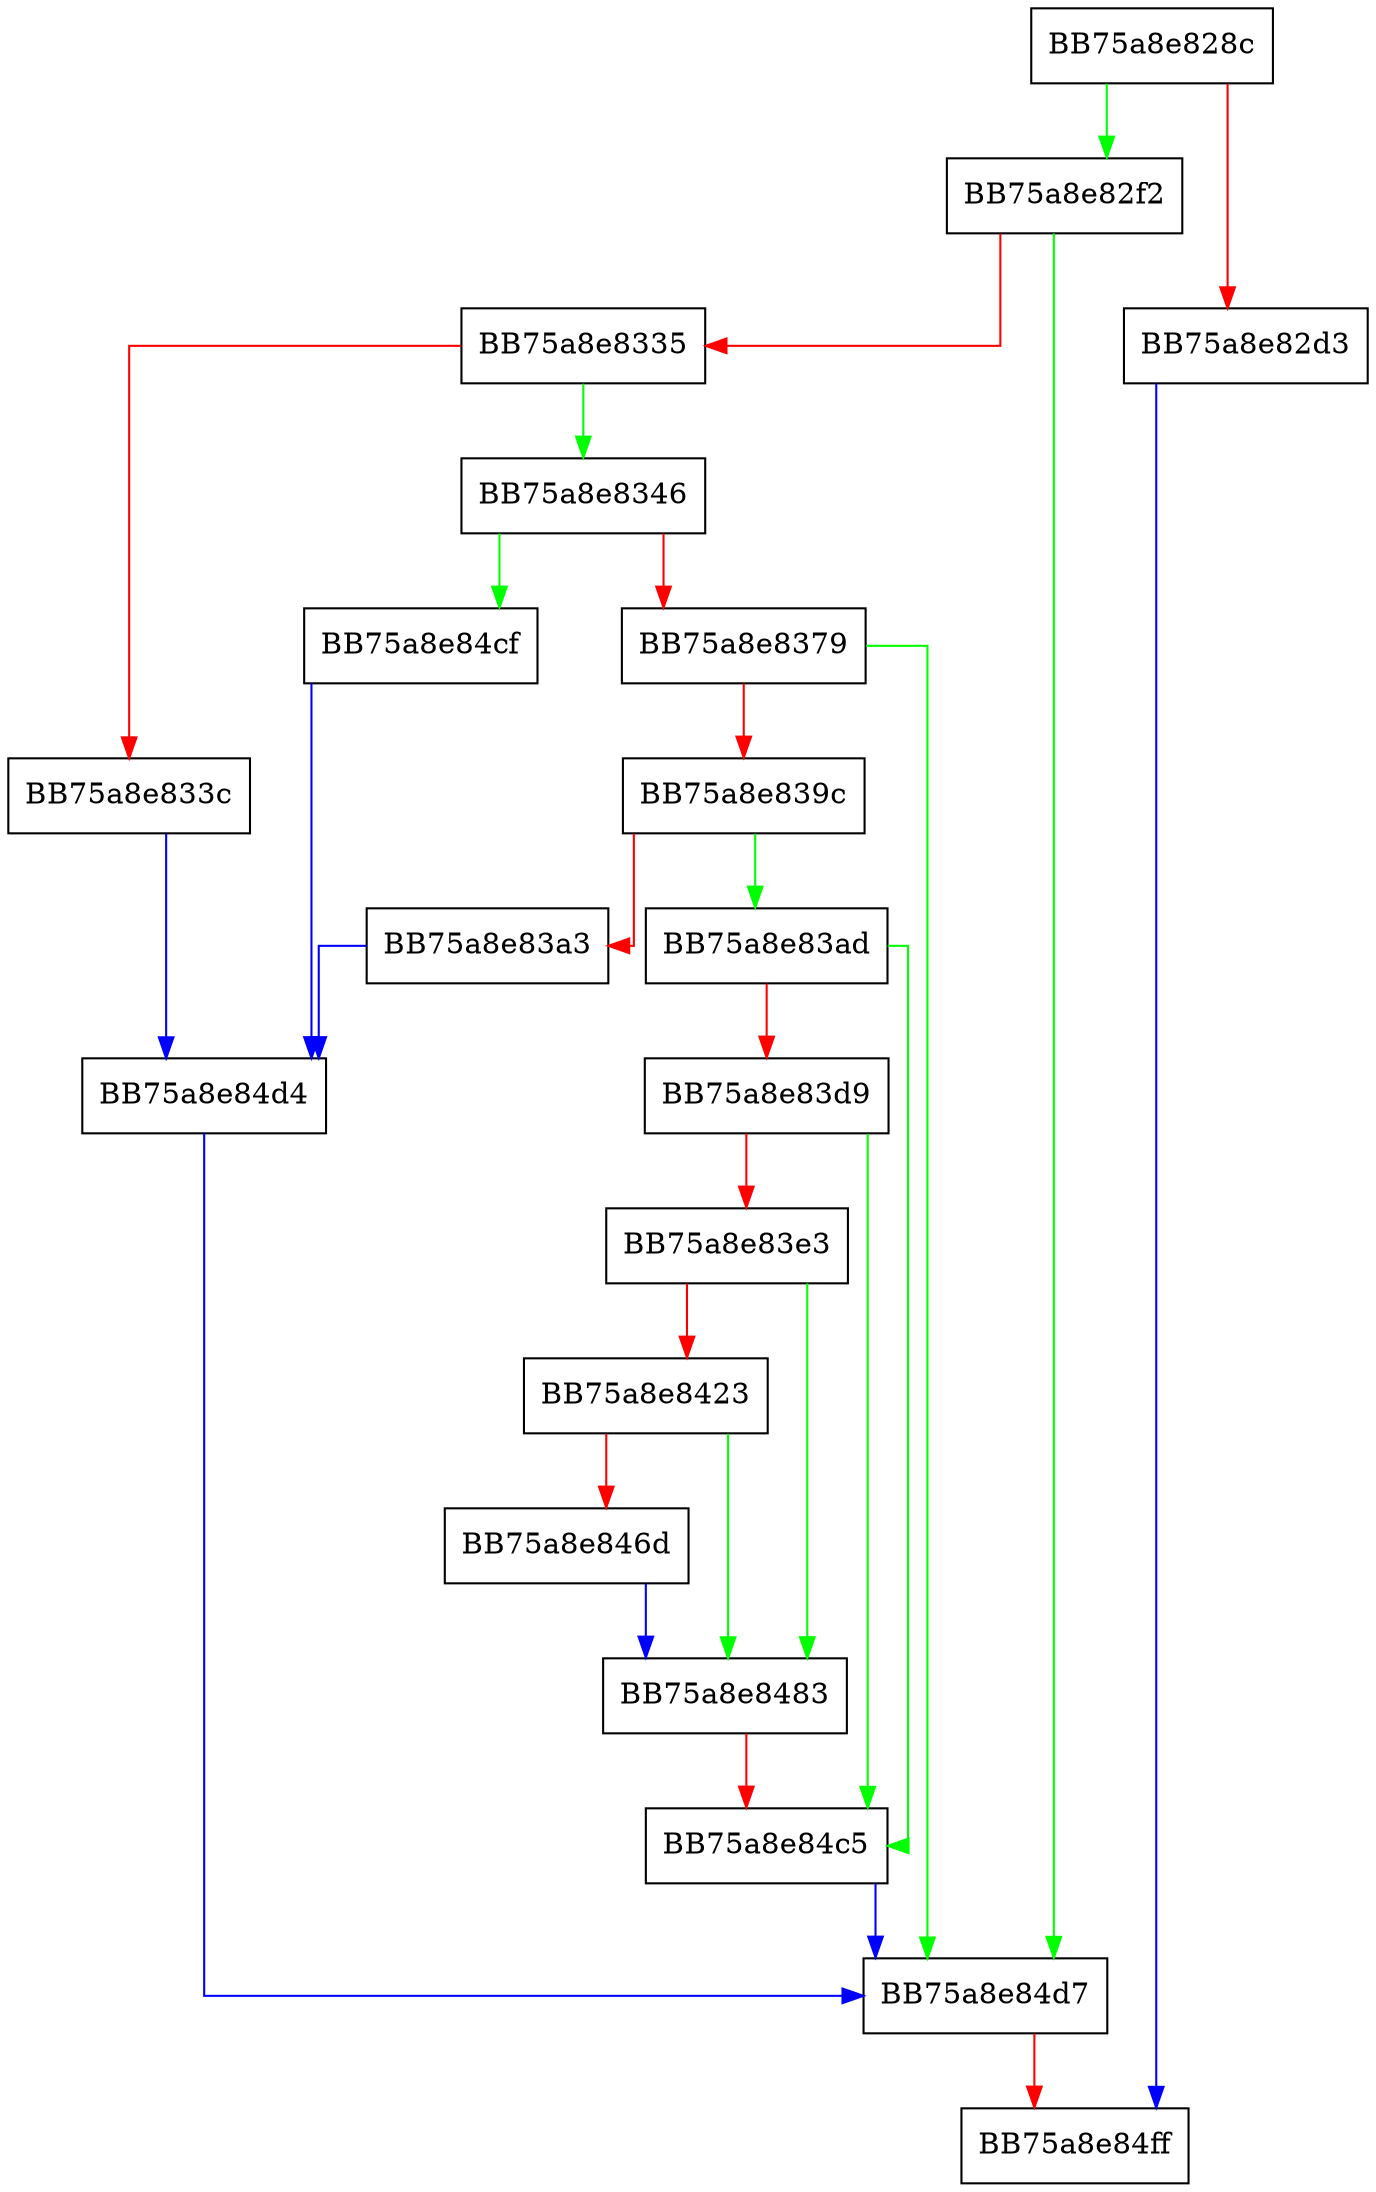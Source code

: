 digraph add_buffer {
  node [shape="box"];
  graph [splines=ortho];
  BB75a8e828c -> BB75a8e82f2 [color="green"];
  BB75a8e828c -> BB75a8e82d3 [color="red"];
  BB75a8e82d3 -> BB75a8e84ff [color="blue"];
  BB75a8e82f2 -> BB75a8e84d7 [color="green"];
  BB75a8e82f2 -> BB75a8e8335 [color="red"];
  BB75a8e8335 -> BB75a8e8346 [color="green"];
  BB75a8e8335 -> BB75a8e833c [color="red"];
  BB75a8e833c -> BB75a8e84d4 [color="blue"];
  BB75a8e8346 -> BB75a8e84cf [color="green"];
  BB75a8e8346 -> BB75a8e8379 [color="red"];
  BB75a8e8379 -> BB75a8e84d7 [color="green"];
  BB75a8e8379 -> BB75a8e839c [color="red"];
  BB75a8e839c -> BB75a8e83ad [color="green"];
  BB75a8e839c -> BB75a8e83a3 [color="red"];
  BB75a8e83a3 -> BB75a8e84d4 [color="blue"];
  BB75a8e83ad -> BB75a8e84c5 [color="green"];
  BB75a8e83ad -> BB75a8e83d9 [color="red"];
  BB75a8e83d9 -> BB75a8e84c5 [color="green"];
  BB75a8e83d9 -> BB75a8e83e3 [color="red"];
  BB75a8e83e3 -> BB75a8e8483 [color="green"];
  BB75a8e83e3 -> BB75a8e8423 [color="red"];
  BB75a8e8423 -> BB75a8e8483 [color="green"];
  BB75a8e8423 -> BB75a8e846d [color="red"];
  BB75a8e846d -> BB75a8e8483 [color="blue"];
  BB75a8e8483 -> BB75a8e84c5 [color="red"];
  BB75a8e84c5 -> BB75a8e84d7 [color="blue"];
  BB75a8e84cf -> BB75a8e84d4 [color="blue"];
  BB75a8e84d4 -> BB75a8e84d7 [color="blue"];
  BB75a8e84d7 -> BB75a8e84ff [color="red"];
}